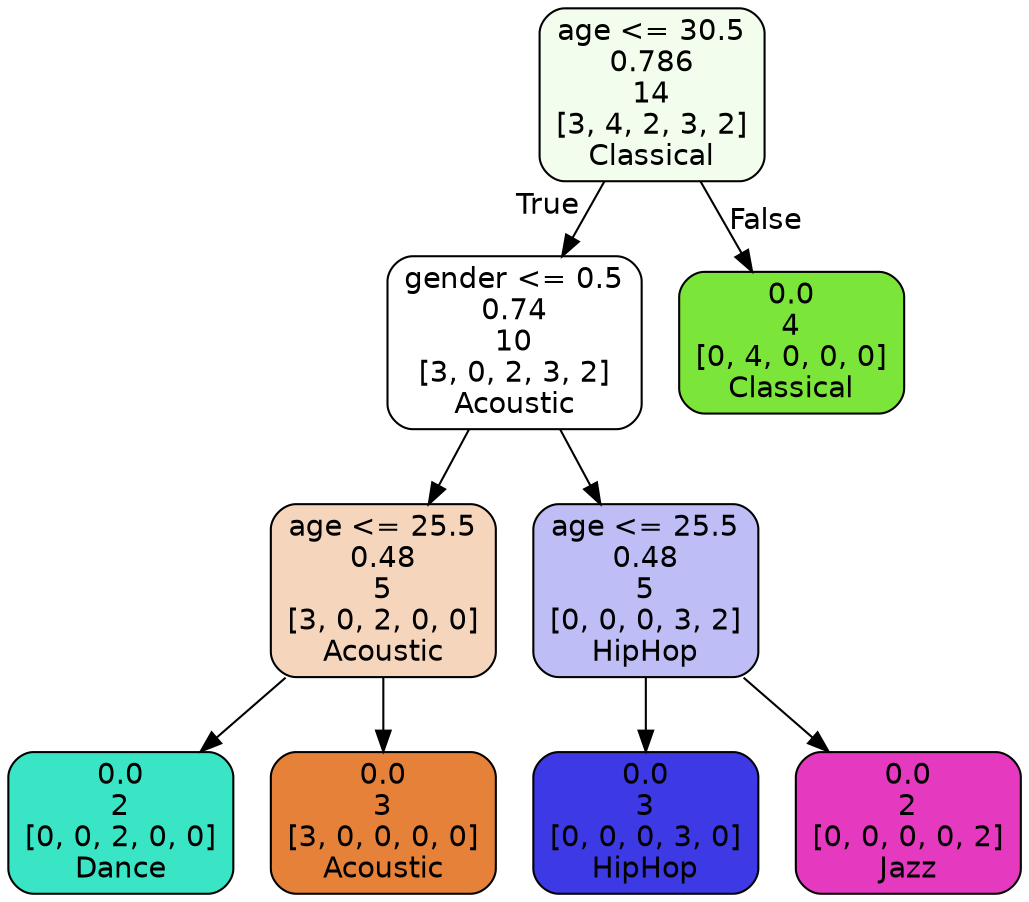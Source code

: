 digraph Tree {
node [shape=box, style="filled, rounded", color="black", fontname=helvetica] ;
edge [fontname=helvetica] ;
0 [label="age <= 30.5\n0.786\n14\n[3, 4, 2, 3, 2]\nClassical", fillcolor="#f3fded"] ;
1 [label="gender <= 0.5\n0.74\n10\n[3, 0, 2, 3, 2]\nAcoustic", fillcolor="#ffffff"] ;
0 -> 1 [labeldistance=2.5, labelangle=45, headlabel="True"] ;
2 [label="age <= 25.5\n0.48\n5\n[3, 0, 2, 0, 0]\nAcoustic", fillcolor="#f6d5bd"] ;
1 -> 2 ;
3 [label="0.0\n2\n[0, 0, 2, 0, 0]\nDance", fillcolor="#39e5c5"] ;
2 -> 3 ;
4 [label="0.0\n3\n[3, 0, 0, 0, 0]\nAcoustic", fillcolor="#e58139"] ;
2 -> 4 ;
5 [label="age <= 25.5\n0.48\n5\n[0, 0, 0, 3, 2]\nHipHop", fillcolor="#bebdf6"] ;
1 -> 5 ;
6 [label="0.0\n3\n[0, 0, 0, 3, 0]\nHipHop", fillcolor="#3c39e5"] ;
5 -> 6 ;
7 [label="0.0\n2\n[0, 0, 0, 0, 2]\nJazz", fillcolor="#e539c0"] ;
5 -> 7 ;
8 [label="0.0\n4\n[0, 4, 0, 0, 0]\nClassical", fillcolor="#7be539"] ;
0 -> 8 [labeldistance=2.5, labelangle=-45, headlabel="False"] ;
}
